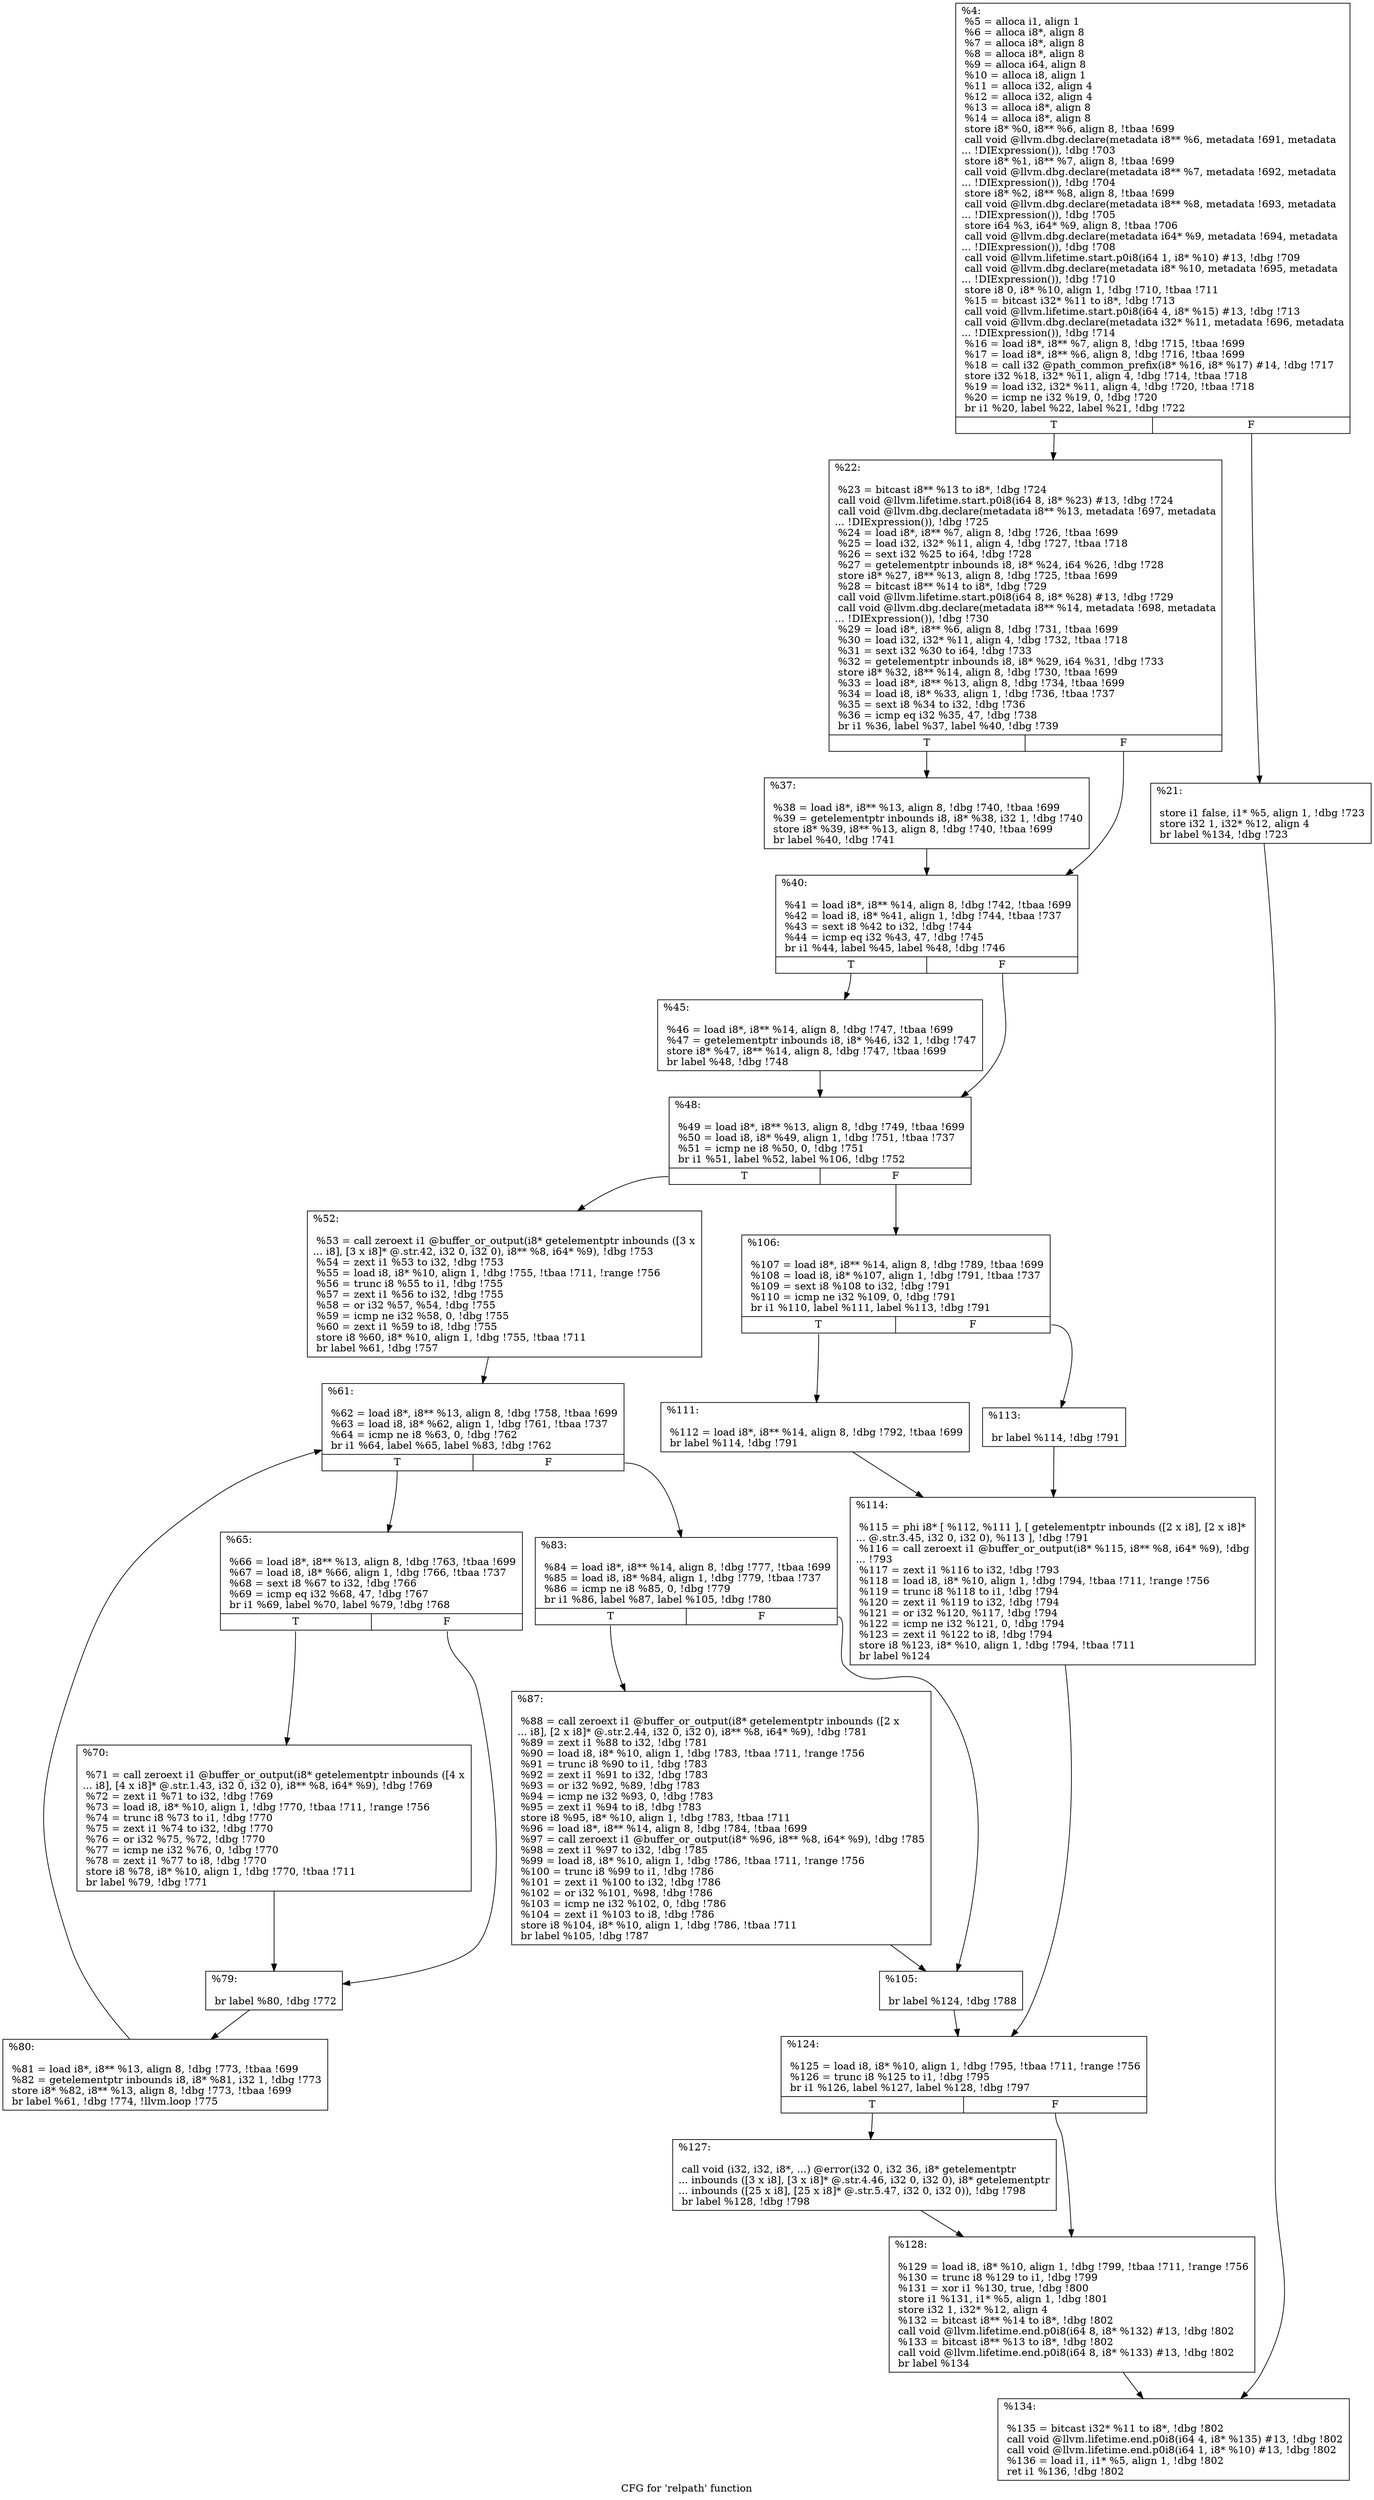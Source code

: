 digraph "CFG for 'relpath' function" {
	label="CFG for 'relpath' function";

	Node0x244e930 [shape=record,label="{%4:\l  %5 = alloca i1, align 1\l  %6 = alloca i8*, align 8\l  %7 = alloca i8*, align 8\l  %8 = alloca i8*, align 8\l  %9 = alloca i64, align 8\l  %10 = alloca i8, align 1\l  %11 = alloca i32, align 4\l  %12 = alloca i32, align 4\l  %13 = alloca i8*, align 8\l  %14 = alloca i8*, align 8\l  store i8* %0, i8** %6, align 8, !tbaa !699\l  call void @llvm.dbg.declare(metadata i8** %6, metadata !691, metadata\l... !DIExpression()), !dbg !703\l  store i8* %1, i8** %7, align 8, !tbaa !699\l  call void @llvm.dbg.declare(metadata i8** %7, metadata !692, metadata\l... !DIExpression()), !dbg !704\l  store i8* %2, i8** %8, align 8, !tbaa !699\l  call void @llvm.dbg.declare(metadata i8** %8, metadata !693, metadata\l... !DIExpression()), !dbg !705\l  store i64 %3, i64* %9, align 8, !tbaa !706\l  call void @llvm.dbg.declare(metadata i64* %9, metadata !694, metadata\l... !DIExpression()), !dbg !708\l  call void @llvm.lifetime.start.p0i8(i64 1, i8* %10) #13, !dbg !709\l  call void @llvm.dbg.declare(metadata i8* %10, metadata !695, metadata\l... !DIExpression()), !dbg !710\l  store i8 0, i8* %10, align 1, !dbg !710, !tbaa !711\l  %15 = bitcast i32* %11 to i8*, !dbg !713\l  call void @llvm.lifetime.start.p0i8(i64 4, i8* %15) #13, !dbg !713\l  call void @llvm.dbg.declare(metadata i32* %11, metadata !696, metadata\l... !DIExpression()), !dbg !714\l  %16 = load i8*, i8** %7, align 8, !dbg !715, !tbaa !699\l  %17 = load i8*, i8** %6, align 8, !dbg !716, !tbaa !699\l  %18 = call i32 @path_common_prefix(i8* %16, i8* %17) #14, !dbg !717\l  store i32 %18, i32* %11, align 4, !dbg !714, !tbaa !718\l  %19 = load i32, i32* %11, align 4, !dbg !720, !tbaa !718\l  %20 = icmp ne i32 %19, 0, !dbg !720\l  br i1 %20, label %22, label %21, !dbg !722\l|{<s0>T|<s1>F}}"];
	Node0x244e930:s0 -> Node0x2445bd0;
	Node0x244e930:s1 -> Node0x2445b80;
	Node0x2445b80 [shape=record,label="{%21:\l\l  store i1 false, i1* %5, align 1, !dbg !723\l  store i32 1, i32* %12, align 4\l  br label %134, !dbg !723\l}"];
	Node0x2445b80 -> Node0x2446260;
	Node0x2445bd0 [shape=record,label="{%22:\l\l  %23 = bitcast i8** %13 to i8*, !dbg !724\l  call void @llvm.lifetime.start.p0i8(i64 8, i8* %23) #13, !dbg !724\l  call void @llvm.dbg.declare(metadata i8** %13, metadata !697, metadata\l... !DIExpression()), !dbg !725\l  %24 = load i8*, i8** %7, align 8, !dbg !726, !tbaa !699\l  %25 = load i32, i32* %11, align 4, !dbg !727, !tbaa !718\l  %26 = sext i32 %25 to i64, !dbg !728\l  %27 = getelementptr inbounds i8, i8* %24, i64 %26, !dbg !728\l  store i8* %27, i8** %13, align 8, !dbg !725, !tbaa !699\l  %28 = bitcast i8** %14 to i8*, !dbg !729\l  call void @llvm.lifetime.start.p0i8(i64 8, i8* %28) #13, !dbg !729\l  call void @llvm.dbg.declare(metadata i8** %14, metadata !698, metadata\l... !DIExpression()), !dbg !730\l  %29 = load i8*, i8** %6, align 8, !dbg !731, !tbaa !699\l  %30 = load i32, i32* %11, align 4, !dbg !732, !tbaa !718\l  %31 = sext i32 %30 to i64, !dbg !733\l  %32 = getelementptr inbounds i8, i8* %29, i64 %31, !dbg !733\l  store i8* %32, i8** %14, align 8, !dbg !730, !tbaa !699\l  %33 = load i8*, i8** %13, align 8, !dbg !734, !tbaa !699\l  %34 = load i8, i8* %33, align 1, !dbg !736, !tbaa !737\l  %35 = sext i8 %34 to i32, !dbg !736\l  %36 = icmp eq i32 %35, 47, !dbg !738\l  br i1 %36, label %37, label %40, !dbg !739\l|{<s0>T|<s1>F}}"];
	Node0x2445bd0:s0 -> Node0x2445c20;
	Node0x2445bd0:s1 -> Node0x2445c70;
	Node0x2445c20 [shape=record,label="{%37:\l\l  %38 = load i8*, i8** %13, align 8, !dbg !740, !tbaa !699\l  %39 = getelementptr inbounds i8, i8* %38, i32 1, !dbg !740\l  store i8* %39, i8** %13, align 8, !dbg !740, !tbaa !699\l  br label %40, !dbg !741\l}"];
	Node0x2445c20 -> Node0x2445c70;
	Node0x2445c70 [shape=record,label="{%40:\l\l  %41 = load i8*, i8** %14, align 8, !dbg !742, !tbaa !699\l  %42 = load i8, i8* %41, align 1, !dbg !744, !tbaa !737\l  %43 = sext i8 %42 to i32, !dbg !744\l  %44 = icmp eq i32 %43, 47, !dbg !745\l  br i1 %44, label %45, label %48, !dbg !746\l|{<s0>T|<s1>F}}"];
	Node0x2445c70:s0 -> Node0x2445cc0;
	Node0x2445c70:s1 -> Node0x2445d10;
	Node0x2445cc0 [shape=record,label="{%45:\l\l  %46 = load i8*, i8** %14, align 8, !dbg !747, !tbaa !699\l  %47 = getelementptr inbounds i8, i8* %46, i32 1, !dbg !747\l  store i8* %47, i8** %14, align 8, !dbg !747, !tbaa !699\l  br label %48, !dbg !748\l}"];
	Node0x2445cc0 -> Node0x2445d10;
	Node0x2445d10 [shape=record,label="{%48:\l\l  %49 = load i8*, i8** %13, align 8, !dbg !749, !tbaa !699\l  %50 = load i8, i8* %49, align 1, !dbg !751, !tbaa !737\l  %51 = icmp ne i8 %50, 0, !dbg !751\l  br i1 %51, label %52, label %106, !dbg !752\l|{<s0>T|<s1>F}}"];
	Node0x2445d10:s0 -> Node0x2445d60;
	Node0x2445d10:s1 -> Node0x2446030;
	Node0x2445d60 [shape=record,label="{%52:\l\l  %53 = call zeroext i1 @buffer_or_output(i8* getelementptr inbounds ([3 x\l... i8], [3 x i8]* @.str.42, i32 0, i32 0), i8** %8, i64* %9), !dbg !753\l  %54 = zext i1 %53 to i32, !dbg !753\l  %55 = load i8, i8* %10, align 1, !dbg !755, !tbaa !711, !range !756\l  %56 = trunc i8 %55 to i1, !dbg !755\l  %57 = zext i1 %56 to i32, !dbg !755\l  %58 = or i32 %57, %54, !dbg !755\l  %59 = icmp ne i32 %58, 0, !dbg !755\l  %60 = zext i1 %59 to i8, !dbg !755\l  store i8 %60, i8* %10, align 1, !dbg !755, !tbaa !711\l  br label %61, !dbg !757\l}"];
	Node0x2445d60 -> Node0x2445db0;
	Node0x2445db0 [shape=record,label="{%61:\l\l  %62 = load i8*, i8** %13, align 8, !dbg !758, !tbaa !699\l  %63 = load i8, i8* %62, align 1, !dbg !761, !tbaa !737\l  %64 = icmp ne i8 %63, 0, !dbg !762\l  br i1 %64, label %65, label %83, !dbg !762\l|{<s0>T|<s1>F}}"];
	Node0x2445db0:s0 -> Node0x2445e00;
	Node0x2445db0:s1 -> Node0x2445f40;
	Node0x2445e00 [shape=record,label="{%65:\l\l  %66 = load i8*, i8** %13, align 8, !dbg !763, !tbaa !699\l  %67 = load i8, i8* %66, align 1, !dbg !766, !tbaa !737\l  %68 = sext i8 %67 to i32, !dbg !766\l  %69 = icmp eq i32 %68, 47, !dbg !767\l  br i1 %69, label %70, label %79, !dbg !768\l|{<s0>T|<s1>F}}"];
	Node0x2445e00:s0 -> Node0x2445e50;
	Node0x2445e00:s1 -> Node0x2445ea0;
	Node0x2445e50 [shape=record,label="{%70:\l\l  %71 = call zeroext i1 @buffer_or_output(i8* getelementptr inbounds ([4 x\l... i8], [4 x i8]* @.str.1.43, i32 0, i32 0), i8** %8, i64* %9), !dbg !769\l  %72 = zext i1 %71 to i32, !dbg !769\l  %73 = load i8, i8* %10, align 1, !dbg !770, !tbaa !711, !range !756\l  %74 = trunc i8 %73 to i1, !dbg !770\l  %75 = zext i1 %74 to i32, !dbg !770\l  %76 = or i32 %75, %72, !dbg !770\l  %77 = icmp ne i32 %76, 0, !dbg !770\l  %78 = zext i1 %77 to i8, !dbg !770\l  store i8 %78, i8* %10, align 1, !dbg !770, !tbaa !711\l  br label %79, !dbg !771\l}"];
	Node0x2445e50 -> Node0x2445ea0;
	Node0x2445ea0 [shape=record,label="{%79:\l\l  br label %80, !dbg !772\l}"];
	Node0x2445ea0 -> Node0x2445ef0;
	Node0x2445ef0 [shape=record,label="{%80:\l\l  %81 = load i8*, i8** %13, align 8, !dbg !773, !tbaa !699\l  %82 = getelementptr inbounds i8, i8* %81, i32 1, !dbg !773\l  store i8* %82, i8** %13, align 8, !dbg !773, !tbaa !699\l  br label %61, !dbg !774, !llvm.loop !775\l}"];
	Node0x2445ef0 -> Node0x2445db0;
	Node0x2445f40 [shape=record,label="{%83:\l\l  %84 = load i8*, i8** %14, align 8, !dbg !777, !tbaa !699\l  %85 = load i8, i8* %84, align 1, !dbg !779, !tbaa !737\l  %86 = icmp ne i8 %85, 0, !dbg !779\l  br i1 %86, label %87, label %105, !dbg !780\l|{<s0>T|<s1>F}}"];
	Node0x2445f40:s0 -> Node0x2445f90;
	Node0x2445f40:s1 -> Node0x2445fe0;
	Node0x2445f90 [shape=record,label="{%87:\l\l  %88 = call zeroext i1 @buffer_or_output(i8* getelementptr inbounds ([2 x\l... i8], [2 x i8]* @.str.2.44, i32 0, i32 0), i8** %8, i64* %9), !dbg !781\l  %89 = zext i1 %88 to i32, !dbg !781\l  %90 = load i8, i8* %10, align 1, !dbg !783, !tbaa !711, !range !756\l  %91 = trunc i8 %90 to i1, !dbg !783\l  %92 = zext i1 %91 to i32, !dbg !783\l  %93 = or i32 %92, %89, !dbg !783\l  %94 = icmp ne i32 %93, 0, !dbg !783\l  %95 = zext i1 %94 to i8, !dbg !783\l  store i8 %95, i8* %10, align 1, !dbg !783, !tbaa !711\l  %96 = load i8*, i8** %14, align 8, !dbg !784, !tbaa !699\l  %97 = call zeroext i1 @buffer_or_output(i8* %96, i8** %8, i64* %9), !dbg !785\l  %98 = zext i1 %97 to i32, !dbg !785\l  %99 = load i8, i8* %10, align 1, !dbg !786, !tbaa !711, !range !756\l  %100 = trunc i8 %99 to i1, !dbg !786\l  %101 = zext i1 %100 to i32, !dbg !786\l  %102 = or i32 %101, %98, !dbg !786\l  %103 = icmp ne i32 %102, 0, !dbg !786\l  %104 = zext i1 %103 to i8, !dbg !786\l  store i8 %104, i8* %10, align 1, !dbg !786, !tbaa !711\l  br label %105, !dbg !787\l}"];
	Node0x2445f90 -> Node0x2445fe0;
	Node0x2445fe0 [shape=record,label="{%105:\l\l  br label %124, !dbg !788\l}"];
	Node0x2445fe0 -> Node0x2446170;
	Node0x2446030 [shape=record,label="{%106:\l\l  %107 = load i8*, i8** %14, align 8, !dbg !789, !tbaa !699\l  %108 = load i8, i8* %107, align 1, !dbg !791, !tbaa !737\l  %109 = sext i8 %108 to i32, !dbg !791\l  %110 = icmp ne i32 %109, 0, !dbg !791\l  br i1 %110, label %111, label %113, !dbg !791\l|{<s0>T|<s1>F}}"];
	Node0x2446030:s0 -> Node0x2446080;
	Node0x2446030:s1 -> Node0x24460d0;
	Node0x2446080 [shape=record,label="{%111:\l\l  %112 = load i8*, i8** %14, align 8, !dbg !792, !tbaa !699\l  br label %114, !dbg !791\l}"];
	Node0x2446080 -> Node0x2446120;
	Node0x24460d0 [shape=record,label="{%113:\l\l  br label %114, !dbg !791\l}"];
	Node0x24460d0 -> Node0x2446120;
	Node0x2446120 [shape=record,label="{%114:\l\l  %115 = phi i8* [ %112, %111 ], [ getelementptr inbounds ([2 x i8], [2 x i8]*\l... @.str.3.45, i32 0, i32 0), %113 ], !dbg !791\l  %116 = call zeroext i1 @buffer_or_output(i8* %115, i8** %8, i64* %9), !dbg\l... !793\l  %117 = zext i1 %116 to i32, !dbg !793\l  %118 = load i8, i8* %10, align 1, !dbg !794, !tbaa !711, !range !756\l  %119 = trunc i8 %118 to i1, !dbg !794\l  %120 = zext i1 %119 to i32, !dbg !794\l  %121 = or i32 %120, %117, !dbg !794\l  %122 = icmp ne i32 %121, 0, !dbg !794\l  %123 = zext i1 %122 to i8, !dbg !794\l  store i8 %123, i8* %10, align 1, !dbg !794, !tbaa !711\l  br label %124\l}"];
	Node0x2446120 -> Node0x2446170;
	Node0x2446170 [shape=record,label="{%124:\l\l  %125 = load i8, i8* %10, align 1, !dbg !795, !tbaa !711, !range !756\l  %126 = trunc i8 %125 to i1, !dbg !795\l  br i1 %126, label %127, label %128, !dbg !797\l|{<s0>T|<s1>F}}"];
	Node0x2446170:s0 -> Node0x24461c0;
	Node0x2446170:s1 -> Node0x2446210;
	Node0x24461c0 [shape=record,label="{%127:\l\l  call void (i32, i32, i8*, ...) @error(i32 0, i32 36, i8* getelementptr\l... inbounds ([3 x i8], [3 x i8]* @.str.4.46, i32 0, i32 0), i8* getelementptr\l... inbounds ([25 x i8], [25 x i8]* @.str.5.47, i32 0, i32 0)), !dbg !798\l  br label %128, !dbg !798\l}"];
	Node0x24461c0 -> Node0x2446210;
	Node0x2446210 [shape=record,label="{%128:\l\l  %129 = load i8, i8* %10, align 1, !dbg !799, !tbaa !711, !range !756\l  %130 = trunc i8 %129 to i1, !dbg !799\l  %131 = xor i1 %130, true, !dbg !800\l  store i1 %131, i1* %5, align 1, !dbg !801\l  store i32 1, i32* %12, align 4\l  %132 = bitcast i8** %14 to i8*, !dbg !802\l  call void @llvm.lifetime.end.p0i8(i64 8, i8* %132) #13, !dbg !802\l  %133 = bitcast i8** %13 to i8*, !dbg !802\l  call void @llvm.lifetime.end.p0i8(i64 8, i8* %133) #13, !dbg !802\l  br label %134\l}"];
	Node0x2446210 -> Node0x2446260;
	Node0x2446260 [shape=record,label="{%134:\l\l  %135 = bitcast i32* %11 to i8*, !dbg !802\l  call void @llvm.lifetime.end.p0i8(i64 4, i8* %135) #13, !dbg !802\l  call void @llvm.lifetime.end.p0i8(i64 1, i8* %10) #13, !dbg !802\l  %136 = load i1, i1* %5, align 1, !dbg !802\l  ret i1 %136, !dbg !802\l}"];
}
